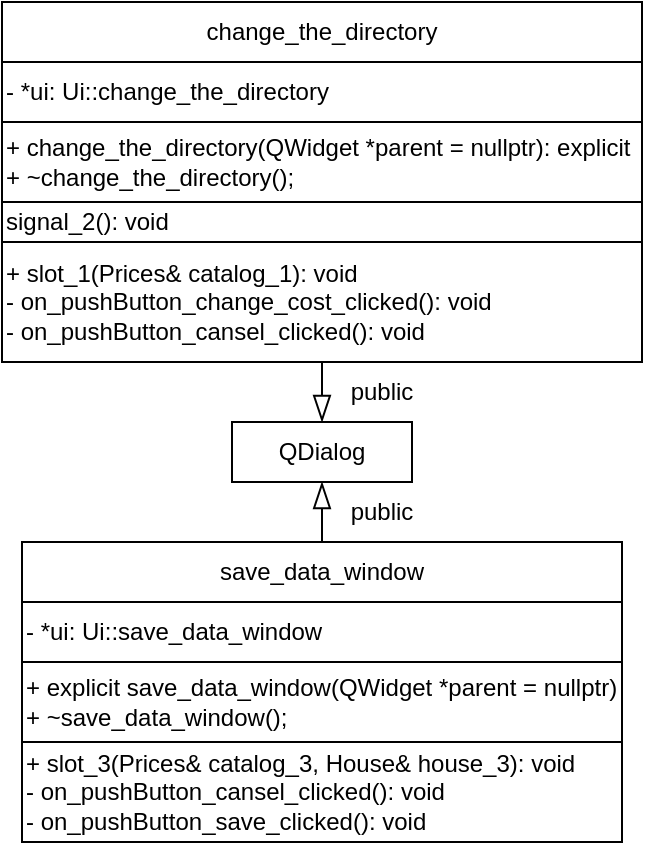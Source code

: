 <mxfile version="24.4.0" type="github">
  <diagram name="Страница — 1" id="JQNwW3wPrWegnnGDs9R6">
    <mxGraphModel dx="1099" dy="613" grid="1" gridSize="10" guides="1" tooltips="1" connect="1" arrows="1" fold="1" page="1" pageScale="1" pageWidth="827" pageHeight="1169" math="0" shadow="0">
      <root>
        <mxCell id="0" />
        <mxCell id="1" parent="0" />
        <mxCell id="LR1rTOiZXWaB5XK9vRFE-1" value="&lt;div style=&quot;margin-top: 0px; margin-bottom: 0px;&quot;&gt;&lt;span style=&quot;&quot;&gt;QDialog&lt;/span&gt;&lt;/div&gt;" style="rounded=0;whiteSpace=wrap;html=1;fontColor=default;fontStyle=0;align=center;fontFamily=Helvetica;" vertex="1" parent="1">
          <mxGeometry x="275" y="460" width="90" height="30" as="geometry" />
        </mxCell>
        <mxCell id="LR1rTOiZXWaB5XK9vRFE-2" value="&lt;div style=&quot;margin-top: 0px; margin-bottom: 0px;&quot;&gt;&lt;span style=&quot;background-color: initial; white-space: normal;&quot;&gt;- &lt;/span&gt;&lt;span style=&quot;background-color: initial; white-space: normal;&quot;&gt;*ui:&amp;nbsp;&lt;/span&gt;Ui&lt;span style=&quot;background-color: initial; white-space: normal;&quot;&gt;::&lt;/span&gt;&lt;span style=&quot;background-color: initial; white-space: normal;&quot;&gt;change_the_directory&lt;/span&gt;&lt;span style=&quot;background-color: initial; white-space: normal;&quot;&gt;&amp;nbsp;&lt;/span&gt;&lt;br&gt;&lt;/div&gt;" style="rounded=0;whiteSpace=wrap;html=1;fontColor=default;fontStyle=0;align=left;fontFamily=Helvetica;" vertex="1" parent="1">
          <mxGeometry x="160" y="280" width="320" height="30" as="geometry" />
        </mxCell>
        <mxCell id="LR1rTOiZXWaB5XK9vRFE-3" value="&lt;div style=&quot;margin-top: 0px; margin-bottom: 0px;&quot;&gt;&lt;span style=&quot;&quot;&gt;+ change_the_directory&lt;/span&gt;(&lt;span style=&quot;&quot;&gt;QWidget&lt;/span&gt;&lt;span style=&quot;&quot;&gt; &lt;/span&gt;*&lt;span style=&quot;&quot;&gt;parent&lt;/span&gt;&lt;span style=&quot;&quot;&gt; &lt;/span&gt;=&lt;span style=&quot;&quot;&gt; &lt;/span&gt;&lt;span style=&quot;&quot;&gt;nullptr&lt;/span&gt;): explicit&lt;span style=&quot;background-color: initial; white-space: normal;&quot;&gt;&lt;/span&gt;&lt;/div&gt;&lt;div style=&quot;margin-top: 0px; margin-bottom: 0px;&quot;&gt;+ ~&lt;span style=&quot;&quot;&gt;change_the_directory&lt;/span&gt;();&lt;/div&gt;" style="rounded=0;whiteSpace=wrap;html=1;fontColor=default;fontStyle=0;align=left;fontFamily=Helvetica;" vertex="1" parent="1">
          <mxGeometry x="160" y="310" width="320" height="40" as="geometry" />
        </mxCell>
        <mxCell id="LR1rTOiZXWaB5XK9vRFE-4" value="&lt;div style=&quot;margin-top: 0px; margin-bottom: 0px;&quot;&gt;&lt;span style=&quot;&quot;&gt;signal_2&lt;/span&gt;(): void&lt;span style=&quot;background-color: initial; white-space: normal;&quot;&gt;&lt;/span&gt;&lt;/div&gt;" style="rounded=0;whiteSpace=wrap;html=1;fontColor=default;fontStyle=0;align=left;fontFamily=Helvetica;" vertex="1" parent="1">
          <mxGeometry x="160" y="350" width="320" height="20" as="geometry" />
        </mxCell>
        <mxCell id="LR1rTOiZXWaB5XK9vRFE-5" value="&lt;div style=&quot;margin-top: 0px; margin-bottom: 0px;&quot;&gt;&lt;span style=&quot;&quot;&gt;+ slot_1&lt;/span&gt;(&lt;span style=&quot;&quot;&gt;Prices&lt;/span&gt;&amp;amp;&lt;span style=&quot;&quot;&gt; &lt;/span&gt;&lt;span style=&quot;&quot;&gt;catalog_1&lt;/span&gt;): void&lt;span style=&quot;background-color: initial; white-space: normal;&quot;&gt;&lt;/span&gt;&lt;/div&gt;&lt;div style=&quot;margin-top: 0px; margin-bottom: 0px;&quot;&gt;&lt;span style=&quot;&quot;&gt;- on_pushButton_change_cost_clicked&lt;/span&gt;(): void&lt;span style=&quot;background-color: initial; white-space: normal;&quot;&gt;&lt;/span&gt;&lt;/div&gt;&lt;div style=&quot;margin-top: 0px; margin-bottom: 0px;&quot;&gt;&lt;span style=&quot;&quot;&gt;- on_pushButton_cansel_clicked&lt;/span&gt;(): void&lt;span style=&quot;background-color: initial; white-space: normal;&quot;&gt;&lt;/span&gt;&lt;/div&gt;" style="rounded=0;whiteSpace=wrap;html=1;fontColor=default;fontStyle=0;align=left;fontFamily=Helvetica;" vertex="1" parent="1">
          <mxGeometry x="160" y="370" width="320" height="60" as="geometry" />
        </mxCell>
        <mxCell id="LR1rTOiZXWaB5XK9vRFE-6" value="&lt;div style=&quot;margin-top: 0px; margin-bottom: 0px;&quot;&gt;&lt;span style=&quot;&quot;&gt;change_the_directory&lt;/span&gt;&lt;/div&gt;" style="rounded=0;whiteSpace=wrap;html=1;fontColor=default;fontStyle=0;align=center;fontFamily=Helvetica;" vertex="1" parent="1">
          <mxGeometry x="160" y="250" width="320" height="30" as="geometry" />
        </mxCell>
        <mxCell id="LR1rTOiZXWaB5XK9vRFE-8" value="&lt;div style=&quot;margin-top: 0px; margin-bottom: 0px;&quot;&gt;&lt;span style=&quot;&quot;&gt;save_data_window&lt;/span&gt;&lt;/div&gt;" style="rounded=0;whiteSpace=wrap;html=1;labelBackgroundColor=none;fontColor=default;fontStyle=0;align=center;fontFamily=Helvetica;" vertex="1" parent="1">
          <mxGeometry x="170" y="520" width="300" height="30" as="geometry" />
        </mxCell>
        <mxCell id="LR1rTOiZXWaB5XK9vRFE-9" value="&lt;div style=&quot;margin-top: 0px; margin-bottom: 0px;&quot;&gt;&lt;span style=&quot;&quot;&gt;+ explicit&lt;/span&gt;&lt;span style=&quot;&quot;&gt; &lt;/span&gt;&lt;span style=&quot;&quot;&gt;save_data_window&lt;/span&gt;(&lt;span style=&quot;&quot;&gt;QWidget&lt;/span&gt;&lt;span style=&quot;&quot;&gt; &lt;/span&gt;*&lt;span style=&quot;&quot;&gt;parent&lt;/span&gt;&lt;span style=&quot;&quot;&gt; &lt;/span&gt;=&lt;span style=&quot;&quot;&gt; &lt;/span&gt;&lt;span style=&quot;&quot;&gt;nullptr&lt;/span&gt;)&lt;/div&gt;&lt;div style=&quot;margin-top: 0px; margin-bottom: 0px;&quot;&gt;+ ~&lt;span style=&quot;&quot;&gt;save_data_window&lt;/span&gt;();&lt;/div&gt;" style="rounded=0;whiteSpace=wrap;html=1;labelBackgroundColor=none;fontColor=default;fontStyle=0;align=left;fontFamily=Helvetica;" vertex="1" parent="1">
          <mxGeometry x="170" y="580" width="300" height="40" as="geometry" />
        </mxCell>
        <mxCell id="LR1rTOiZXWaB5XK9vRFE-10" value="&lt;div style=&quot;margin-top: 0px; margin-bottom: 0px;&quot;&gt;- *ui:&amp;nbsp;&lt;span style=&quot;background-color: initial;&quot;&gt;Ui&lt;/span&gt;&lt;span style=&quot;background-color: initial;&quot;&gt;::&lt;/span&gt;&lt;span style=&quot;background-color: initial;&quot;&gt;save_data_window&lt;/span&gt;&lt;span style=&quot;background-color: initial;&quot;&gt;&amp;nbsp;&lt;/span&gt;&lt;/div&gt;" style="rounded=0;whiteSpace=wrap;html=1;labelBackgroundColor=none;fontColor=default;fontStyle=0;align=left;fontFamily=Helvetica;" vertex="1" parent="1">
          <mxGeometry x="170" y="550" width="300" height="30" as="geometry" />
        </mxCell>
        <mxCell id="LR1rTOiZXWaB5XK9vRFE-11" value="&lt;div style=&quot;margin-top: 0px; margin-bottom: 0px;&quot;&gt;&lt;span style=&quot;&quot;&gt;+ &lt;/span&gt;&lt;span style=&quot;&quot;&gt;slot_3&lt;/span&gt;(&lt;span style=&quot;&quot;&gt;Prices&lt;/span&gt;&amp;amp;&lt;span style=&quot;&quot;&gt; &lt;/span&gt;&lt;span style=&quot;&quot;&gt;catalog_3&lt;/span&gt;,&lt;span style=&quot;&quot;&gt; &lt;/span&gt;&lt;span style=&quot;&quot;&gt;House&lt;/span&gt;&amp;amp;&lt;span style=&quot;&quot;&gt; &lt;/span&gt;&lt;span style=&quot;&quot;&gt;house_3&lt;/span&gt;):&amp;nbsp;&lt;span style=&quot;background-color: initial;&quot;&gt;void&lt;/span&gt;&lt;span style=&quot;background-color: initial;&quot;&gt;&amp;nbsp;&lt;/span&gt;&lt;/div&gt;&lt;div style=&quot;margin-top: 0px; margin-bottom: 0px;&quot;&gt;&lt;span style=&quot;&quot;&gt;- on_pushButton_cansel_clicked&lt;/span&gt;():&amp;nbsp;&lt;span style=&quot;background-color: initial;&quot;&gt;void&lt;/span&gt;&lt;span style=&quot;background-color: initial;&quot;&gt;&amp;nbsp;&lt;/span&gt;&lt;/div&gt;&lt;div style=&quot;margin-top: 0px; margin-bottom: 0px;&quot;&gt;&lt;span style=&quot;&quot;&gt;- on_pushButton_save_clicked&lt;/span&gt;():&amp;nbsp;&lt;span style=&quot;background-color: initial;&quot;&gt;void&lt;/span&gt;&lt;span style=&quot;background-color: initial;&quot;&gt;&amp;nbsp;&lt;/span&gt;&lt;/div&gt;" style="rounded=0;whiteSpace=wrap;html=1;labelBackgroundColor=none;fontColor=default;fontStyle=0;align=left;fontFamily=Helvetica;" vertex="1" parent="1">
          <mxGeometry x="170" y="620" width="300" height="50" as="geometry" />
        </mxCell>
        <mxCell id="LR1rTOiZXWaB5XK9vRFE-13" value="" style="endArrow=blockThin;html=1;rounded=0;endFill=0;endSize=11;startSize=9;jumpSize=8;entryX=0.5;entryY=1;entryDx=0;entryDy=0;exitX=0.5;exitY=0;exitDx=0;exitDy=0;" edge="1" parent="1" source="LR1rTOiZXWaB5XK9vRFE-8" target="LR1rTOiZXWaB5XK9vRFE-1">
          <mxGeometry width="50" height="50" relative="1" as="geometry">
            <mxPoint x="275" y="540" as="sourcePoint" />
            <mxPoint x="325" y="490" as="targetPoint" />
          </mxGeometry>
        </mxCell>
        <mxCell id="LR1rTOiZXWaB5XK9vRFE-14" value="" style="endArrow=blockThin;html=1;rounded=0;endFill=0;endSize=11;startSize=9;jumpSize=8;entryX=0.5;entryY=0;entryDx=0;entryDy=0;exitX=0.5;exitY=1;exitDx=0;exitDy=0;" edge="1" parent="1" source="LR1rTOiZXWaB5XK9vRFE-5" target="LR1rTOiZXWaB5XK9vRFE-1">
          <mxGeometry width="50" height="50" relative="1" as="geometry">
            <mxPoint x="330" y="540" as="sourcePoint" />
            <mxPoint x="330" y="500" as="targetPoint" />
          </mxGeometry>
        </mxCell>
        <mxCell id="LR1rTOiZXWaB5XK9vRFE-15" value="public" style="text;html=1;align=center;verticalAlign=middle;whiteSpace=wrap;rounded=0;" vertex="1" parent="1">
          <mxGeometry x="320" y="490" width="60" height="30" as="geometry" />
        </mxCell>
        <mxCell id="LR1rTOiZXWaB5XK9vRFE-16" value="public" style="text;html=1;align=center;verticalAlign=middle;whiteSpace=wrap;rounded=0;" vertex="1" parent="1">
          <mxGeometry x="320" y="430" width="60" height="30" as="geometry" />
        </mxCell>
      </root>
    </mxGraphModel>
  </diagram>
</mxfile>
